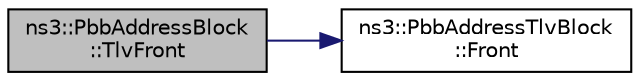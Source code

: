 digraph "ns3::PbbAddressBlock::TlvFront"
{
 // LATEX_PDF_SIZE
  edge [fontname="Helvetica",fontsize="10",labelfontname="Helvetica",labelfontsize="10"];
  node [fontname="Helvetica",fontsize="10",shape=record];
  rankdir="LR";
  Node1 [label="ns3::PbbAddressBlock\l::TlvFront",height=0.2,width=0.4,color="black", fillcolor="grey75", style="filled", fontcolor="black",tooltip=" "];
  Node1 -> Node2 [color="midnightblue",fontsize="10",style="solid",fontname="Helvetica"];
  Node2 [label="ns3::PbbAddressTlvBlock\l::Front",height=0.2,width=0.4,color="black", fillcolor="white", style="filled",URL="$classns3_1_1_pbb_address_tlv_block.html#adff9e2b42c1a65382972b8b5f3ca948c",tooltip=" "];
}
